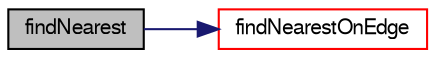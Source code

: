digraph "findNearest"
{
  bgcolor="transparent";
  edge [fontname="FreeSans",fontsize="10",labelfontname="FreeSans",labelfontsize="10"];
  node [fontname="FreeSans",fontsize="10",shape=record];
  rankdir="LR";
  Node271 [label="findNearest",height=0.2,width=0.4,color="black", fillcolor="grey75", style="filled", fontcolor="black"];
  Node271 -> Node272 [color="midnightblue",fontsize="10",style="solid",fontname="FreeSans"];
  Node272 [label="findNearestOnEdge",height=0.2,width=0.4,color="red",URL="$a25210.html#a945928aebbefd2d65c7cd3807020bb93",tooltip="Calculate nearest point on edge. "];
}
